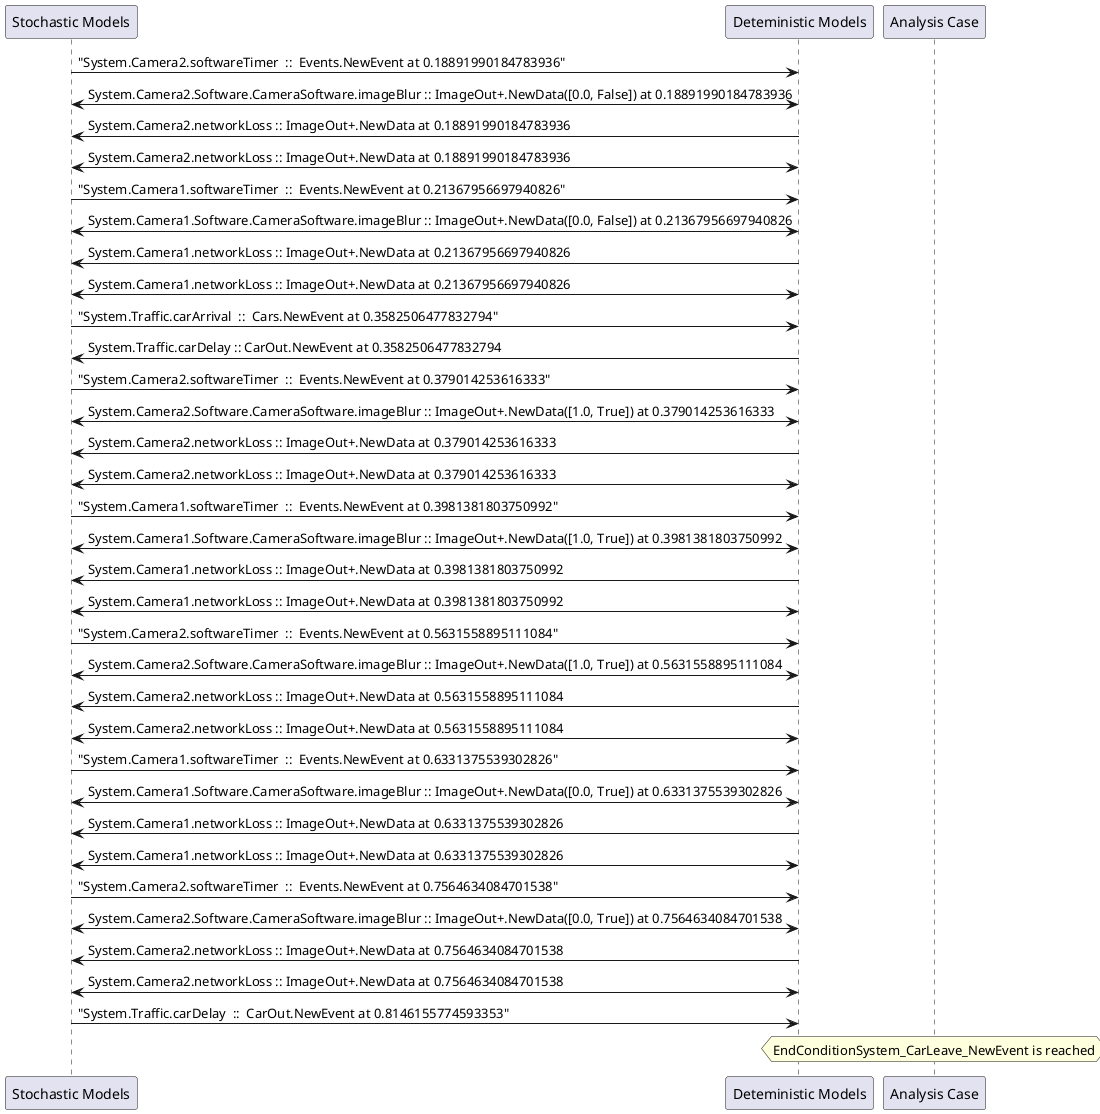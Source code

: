 
	@startuml
	participant "Stochastic Models" as stochmodel
	participant "Deteministic Models" as detmodel
	participant "Analysis Case" as analysis
	{4570_stop} stochmodel -> detmodel : "System.Camera2.softwareTimer  ::  Events.NewEvent at 0.18891990184783936"
detmodel <-> stochmodel : System.Camera2.Software.CameraSoftware.imageBlur :: ImageOut+.NewData([0.0, False]) at 0.18891990184783936
detmodel -> stochmodel : System.Camera2.networkLoss :: ImageOut+.NewData at 0.18891990184783936
detmodel <-> stochmodel : System.Camera2.networkLoss :: ImageOut+.NewData at 0.18891990184783936
{4555_stop} stochmodel -> detmodel : "System.Camera1.softwareTimer  ::  Events.NewEvent at 0.21367956697940826"
detmodel <-> stochmodel : System.Camera1.Software.CameraSoftware.imageBlur :: ImageOut+.NewData([0.0, False]) at 0.21367956697940826
detmodel -> stochmodel : System.Camera1.networkLoss :: ImageOut+.NewData at 0.21367956697940826
detmodel <-> stochmodel : System.Camera1.networkLoss :: ImageOut+.NewData at 0.21367956697940826
{4585_stop} stochmodel -> detmodel : "System.Traffic.carArrival  ::  Cars.NewEvent at 0.3582506477832794"
{4596_start} detmodel -> stochmodel : System.Traffic.carDelay :: CarOut.NewEvent at 0.3582506477832794
{4571_stop} stochmodel -> detmodel : "System.Camera2.softwareTimer  ::  Events.NewEvent at 0.379014253616333"
detmodel <-> stochmodel : System.Camera2.Software.CameraSoftware.imageBlur :: ImageOut+.NewData([1.0, True]) at 0.379014253616333
detmodel -> stochmodel : System.Camera2.networkLoss :: ImageOut+.NewData at 0.379014253616333
detmodel <-> stochmodel : System.Camera2.networkLoss :: ImageOut+.NewData at 0.379014253616333
{4556_stop} stochmodel -> detmodel : "System.Camera1.softwareTimer  ::  Events.NewEvent at 0.3981381803750992"
detmodel <-> stochmodel : System.Camera1.Software.CameraSoftware.imageBlur :: ImageOut+.NewData([1.0, True]) at 0.3981381803750992
detmodel -> stochmodel : System.Camera1.networkLoss :: ImageOut+.NewData at 0.3981381803750992
detmodel <-> stochmodel : System.Camera1.networkLoss :: ImageOut+.NewData at 0.3981381803750992
{4572_stop} stochmodel -> detmodel : "System.Camera2.softwareTimer  ::  Events.NewEvent at 0.5631558895111084"
detmodel <-> stochmodel : System.Camera2.Software.CameraSoftware.imageBlur :: ImageOut+.NewData([1.0, True]) at 0.5631558895111084
detmodel -> stochmodel : System.Camera2.networkLoss :: ImageOut+.NewData at 0.5631558895111084
detmodel <-> stochmodel : System.Camera2.networkLoss :: ImageOut+.NewData at 0.5631558895111084
{4557_stop} stochmodel -> detmodel : "System.Camera1.softwareTimer  ::  Events.NewEvent at 0.6331375539302826"
detmodel <-> stochmodel : System.Camera1.Software.CameraSoftware.imageBlur :: ImageOut+.NewData([0.0, True]) at 0.6331375539302826
detmodel -> stochmodel : System.Camera1.networkLoss :: ImageOut+.NewData at 0.6331375539302826
detmodel <-> stochmodel : System.Camera1.networkLoss :: ImageOut+.NewData at 0.6331375539302826
{4573_stop} stochmodel -> detmodel : "System.Camera2.softwareTimer  ::  Events.NewEvent at 0.7564634084701538"
detmodel <-> stochmodel : System.Camera2.Software.CameraSoftware.imageBlur :: ImageOut+.NewData([0.0, True]) at 0.7564634084701538
detmodel -> stochmodel : System.Camera2.networkLoss :: ImageOut+.NewData at 0.7564634084701538
detmodel <-> stochmodel : System.Camera2.networkLoss :: ImageOut+.NewData at 0.7564634084701538
{4596_stop} stochmodel -> detmodel : "System.Traffic.carDelay  ::  CarOut.NewEvent at 0.8146155774593353"
{4596_start} <-> {4596_stop} : delay
hnote over analysis 
EndConditionSystem_CarLeave_NewEvent is reached
endnote
@enduml